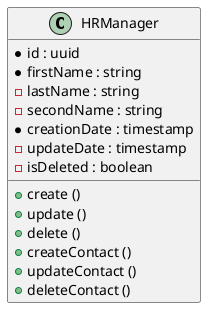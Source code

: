 @startuml "HRManager class diagram"

    class HRManager {
        * id : uuid
        * firstName : string 
        - lastName : string
        - secondName : string
        '- employer : employer
        * creationDate : timestamp
        - updateDate : timestamp
        - isDeleted : boolean
        + create ()
        + update ()
        + delete ()
        + createContact ()
        + updateContact ()
        + deleteContact ()
    }

@enduml
